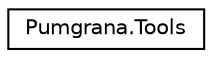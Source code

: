digraph "Graphe hiérarchique des classes"
{
  edge [fontname="Helvetica",fontsize="10",labelfontname="Helvetica",labelfontsize="10"];
  node [fontname="Helvetica",fontsize="10",shape=record];
  rankdir="LR";
  Node1 [label="Pumgrana.Tools",height=0.2,width=0.4,color="black", fillcolor="white", style="filled",URL="$class_pumgrana_1_1_tools.html"];
}

